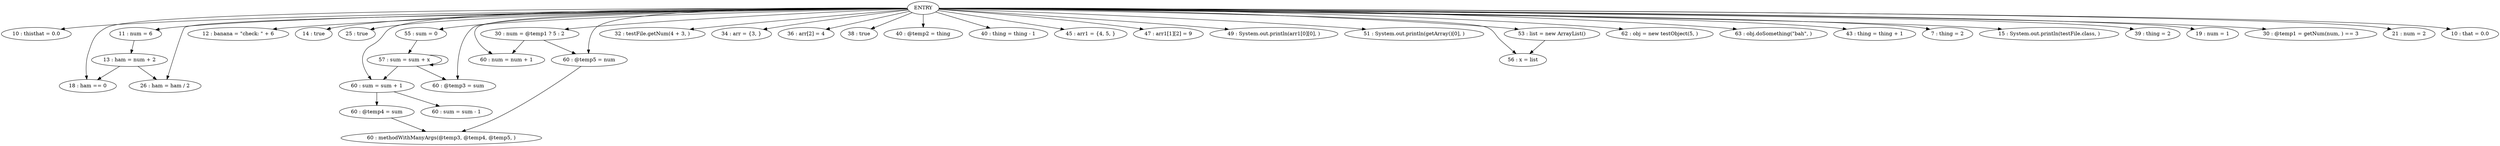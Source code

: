 digraph G {
"10 : thisthat = 0.0"
"11 : num = 6"
"11 : num = 6" -> "13 : ham = num + 2"
"12 : banana = \"check: \" + 6"
"13 : ham = num + 2"
"13 : ham = num + 2" -> "18 : ham == 0"
"13 : ham = num + 2" -> "26 : ham = ham / 2"
"14 : true"
"25 : true"
"30 : num = @temp1 ? 5 : 2"
"30 : num = @temp1 ? 5 : 2" -> "60 : @temp5 = num"
"30 : num = @temp1 ? 5 : 2" -> "60 : num = num + 1"
"32 : testFile.getNum(4 + 3, )"
"34 : arr = {3, }"
"36 : arr[2] = 4"
"38 : true"
"40 : @temp2 = thing"
"40 : thing = thing - 1"
"45 : arr1 = {4, 5, }"
"47 : arr1[1][2] = 9"
"49 : System.out.println(arr1[0][0], )"
"51 : System.out.println(getArray()[0], )"
"53 : list = new ArrayList()"
"53 : list = new ArrayList()" -> "56 : x = list"
"55 : sum = 0"
"55 : sum = 0" -> "57 : sum = sum + x"
"57 : sum = sum + x"
"57 : sum = sum + x" -> "60 : sum = sum + 1"
"57 : sum = sum + x" -> "60 : @temp3 = sum"
"57 : sum = sum + x" -> "57 : sum = sum + x"
"60 : sum = sum + 1"
"60 : sum = sum + 1" -> "60 : sum = sum - 1"
"60 : sum = sum + 1" -> "60 : @temp4 = sum"
"60 : @temp4 = sum"
"60 : @temp4 = sum" -> "60 : methodWithManyArgs(@temp3, @temp4, @temp5, )"
"60 : sum = sum - 1"
"60 : @temp5 = num"
"60 : @temp5 = num" -> "60 : methodWithManyArgs(@temp3, @temp4, @temp5, )"
"60 : num = num + 1"
"60 : methodWithManyArgs(@temp3, @temp4, @temp5, )"
"62 : obj = new testObject(5, )"
"63 : obj.doSomething(\"bah\", )"
ENTRY -> "10 : thisthat = 0.0"
ENTRY -> "43 : thing = thing + 1"
ENTRY -> "60 : @temp3 = sum"
ENTRY -> "7 : thing = 2"
ENTRY -> "12 : banana = \"check: \" + 6"
ENTRY -> "60 : @temp5 = num"
ENTRY -> "38 : true"
ENTRY -> "15 : System.out.println(testFile.class, )"
ENTRY -> "53 : list = new ArrayList()"
ENTRY -> "40 : thing = thing - 1"
ENTRY -> "55 : sum = 0"
ENTRY -> "26 : ham = ham / 2"
ENTRY -> "47 : arr1[1][2] = 9"
ENTRY -> "60 : num = num + 1"
ENTRY -> "60 : sum = sum + 1"
ENTRY -> "45 : arr1 = {4, 5, }"
ENTRY -> "63 : obj.doSomething(\"bah\", )"
ENTRY -> "56 : x = list"
ENTRY -> "49 : System.out.println(arr1[0][0], )"
ENTRY -> "39 : thing = 2"
ENTRY -> "40 : @temp2 = thing"
ENTRY -> "19 : num = 1"
ENTRY -> "14 : true"
ENTRY -> "62 : obj = new testObject(5, )"
ENTRY -> "32 : testFile.getNum(4 + 3, )"
ENTRY -> "34 : arr = {3, }"
ENTRY -> "51 : System.out.println(getArray()[0], )"
ENTRY -> "30 : num = @temp1 ? 5 : 2"
ENTRY -> "36 : arr[2] = 4"
ENTRY -> "11 : num = 6"
ENTRY -> "18 : ham == 0"
ENTRY -> "25 : true"
ENTRY -> "30 : @temp1 = getNum(num, ) == 3"
ENTRY -> "21 : num = 2"
ENTRY -> "10 : that = 0.0"
}